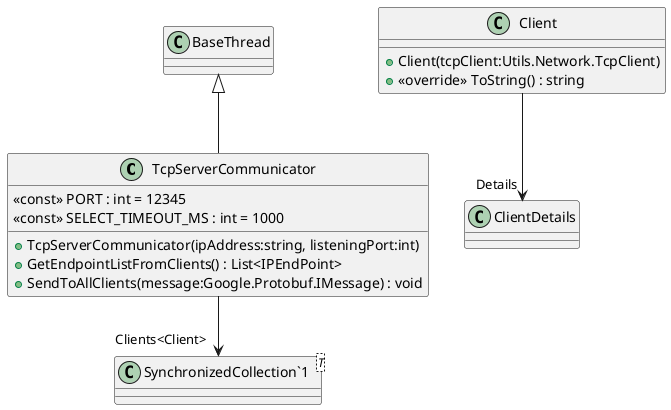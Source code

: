 @startuml
class TcpServerCommunicator {
    <<const>> PORT : int = 12345
    <<const>> SELECT_TIMEOUT_MS : int = 1000
    + TcpServerCommunicator(ipAddress:string, listeningPort:int)
    + GetEndpointListFromClients() : List<IPEndPoint>
    + SendToAllClients(message:Google.Protobuf.IMessage) : void
}
class Client {
    + Client(tcpClient:Utils.Network.TcpClient)
    + <<override>> ToString() : string
}
class "SynchronizedCollection`1"<T> {
}
BaseThread <|-- TcpServerCommunicator
TcpServerCommunicator --> "Clients<Client>" "SynchronizedCollection`1"
Client --> "Details" ClientDetails
@enduml
